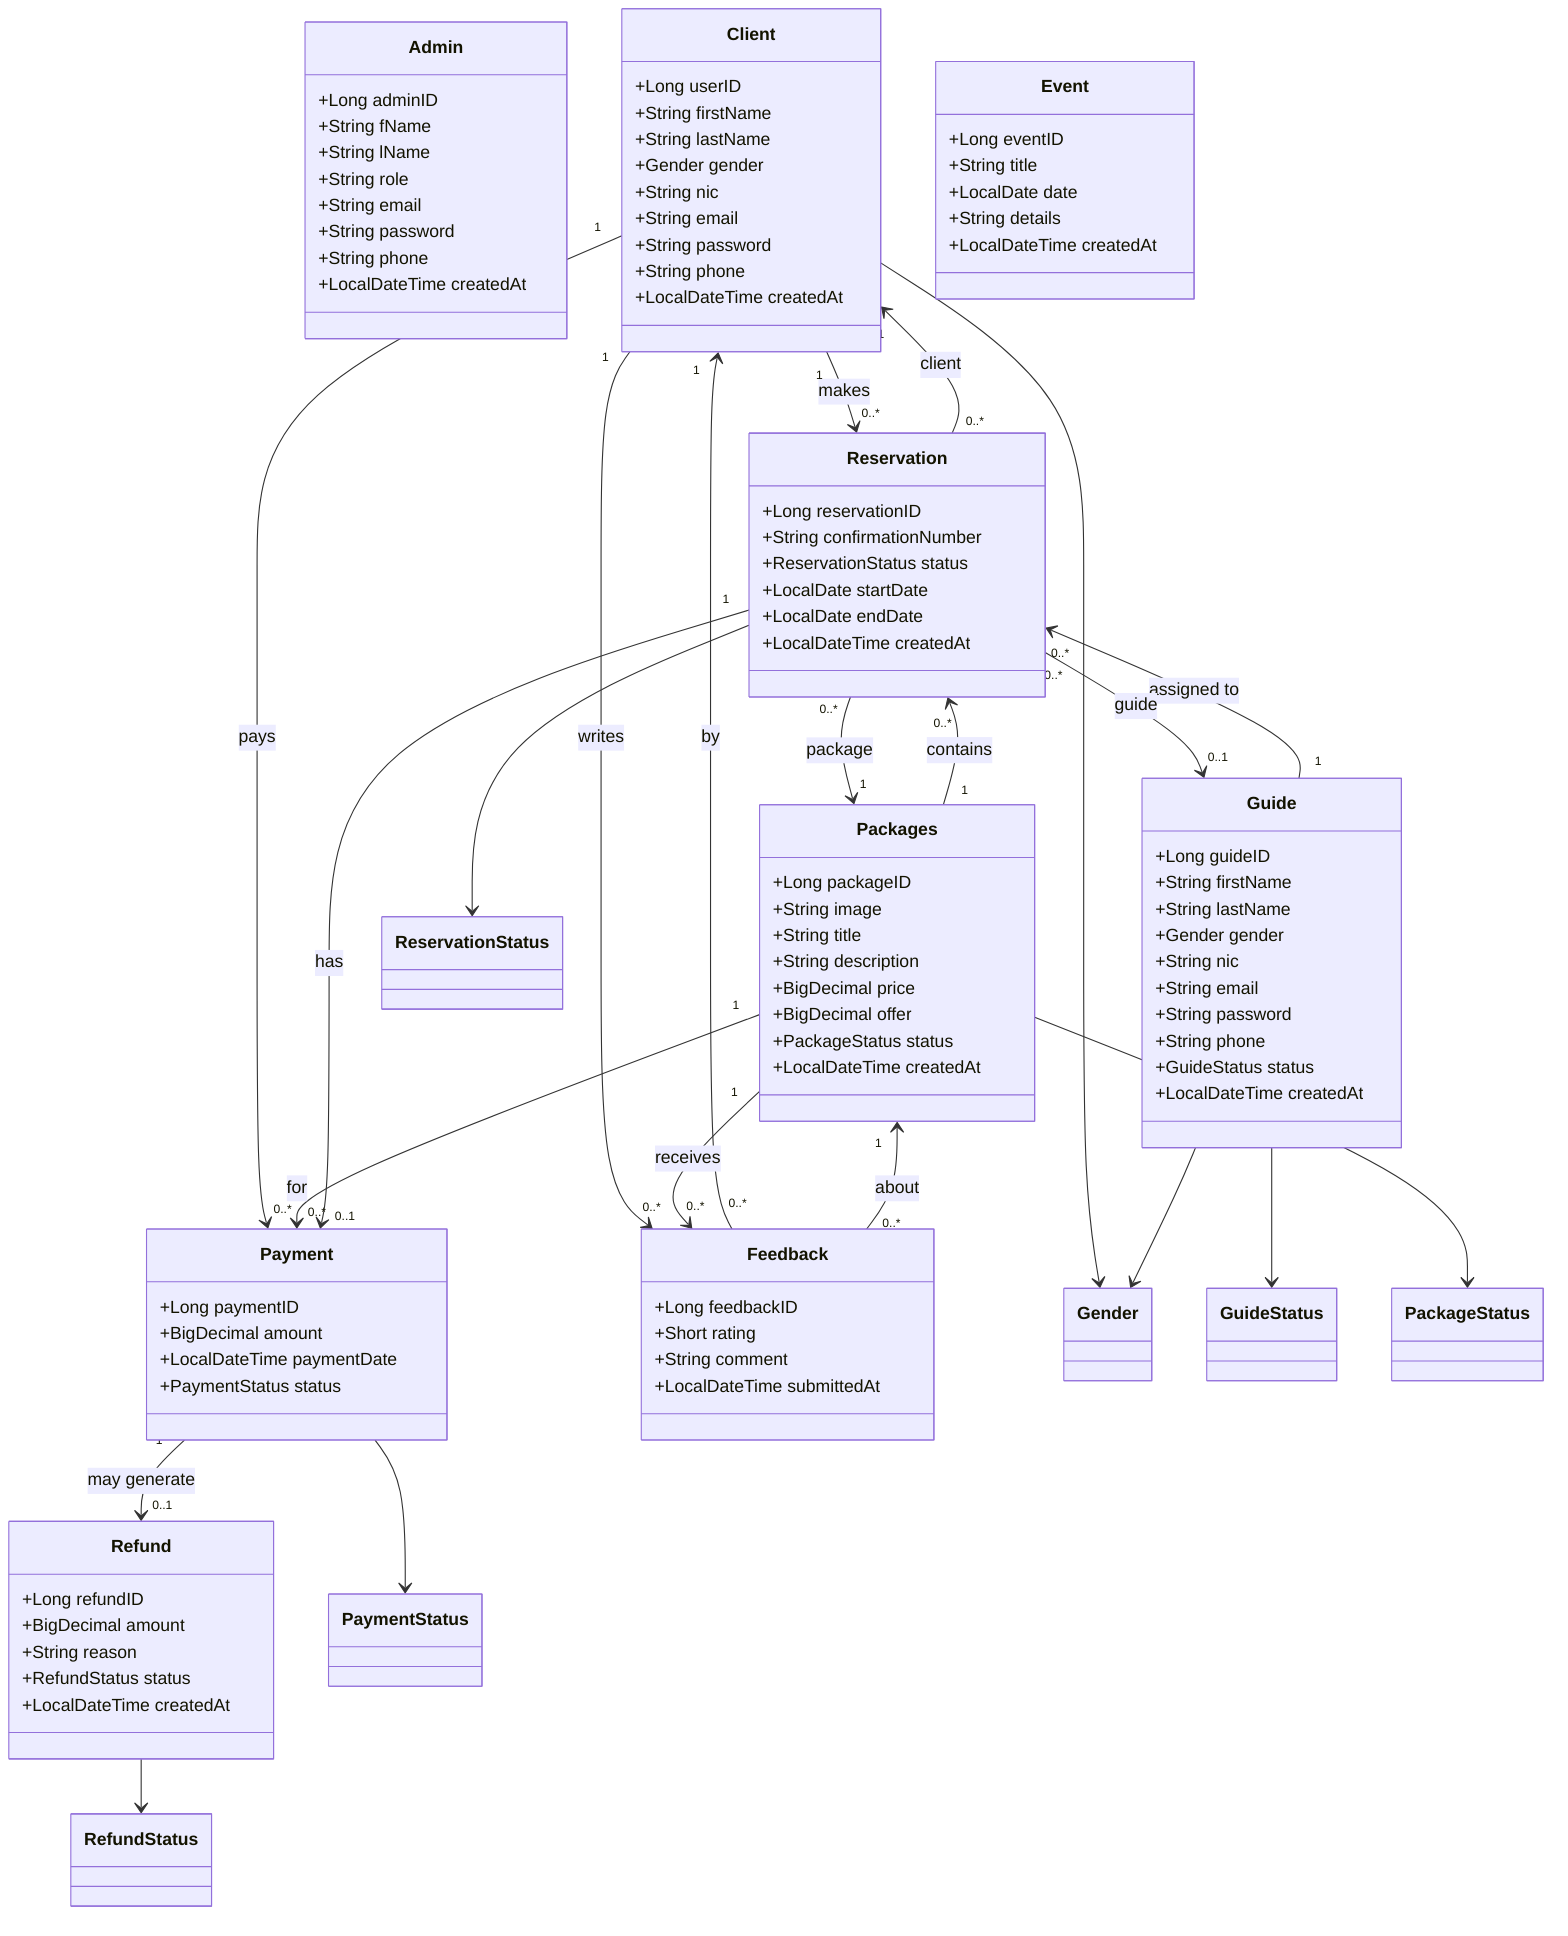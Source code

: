 classDiagram
  class Admin {
    +Long adminID
    +String fName
    +String lName
    +String role
    +String email
    +String password
    +String phone
    +LocalDateTime createdAt
  }

  class Client {
    +Long userID
    +String firstName
    +String lastName
    +Gender gender
    +String nic
    +String email
    +String password
    +String phone
    +LocalDateTime createdAt
  }

  class Guide {
    +Long guideID
    +String firstName
    +String lastName
    +Gender gender
    +String nic
    +String email
    +String password
    +String phone
    +GuideStatus status
    +LocalDateTime createdAt
  }

  class Packages {
    +Long packageID
    +String image
    +String title
    +String description
    +BigDecimal price
    +BigDecimal offer
    +PackageStatus status
    +LocalDateTime createdAt
  }

  class Reservation {
    +Long reservationID
    +String confirmationNumber
    +ReservationStatus status
    +LocalDate startDate
    +LocalDate endDate
    +LocalDateTime createdAt
  }

  class Payment {
    +Long paymentID
    +BigDecimal amount
    +LocalDateTime paymentDate
    +PaymentStatus status
  }

  class Refund {
    +Long refundID
    +BigDecimal amount
    +String reason
    +RefundStatus status
    +LocalDateTime createdAt
  }

  class Feedback {
    +Long feedbackID
    +Short rating
    +String comment
    +LocalDateTime submittedAt
  }

  class Event {
    +Long eventID
    +String title
    +LocalDate date
    +String details
    +LocalDateTime createdAt
  }

  %% Enums (as placeholders)
  class Gender
  class GuideStatus
  class PackageStatus
  class ReservationStatus
  class PaymentStatus
  class RefundStatus

  %% Relationships
  Client "1" --> "0..*" Reservation : makes
  Client "1" --> "0..*" Payment : pays
  Client "1" --> "0..*" Feedback : writes

  Packages "1" --> "0..*" Reservation : contains
  Packages "1" --> "0..*" Payment : for
  Packages "1" --> "0..*" Feedback : receives

  Guide "1" --> "0..*" Reservation : assigned to

  Reservation "1" --> "0..1" Payment : has
  Payment "1" --> "0..1" Refund : may generate

  Feedback "0..*" --> "1" Client : by
  Feedback "0..*" --> "1" Packages : about

  Reservation "0..*" --> "1" Client : client
  Reservation "0..*" --> "1" Packages : package
  Reservation "0..*" --> "0..1" Guide : guide

  %% Enum associations
  Client --> Gender
  Guide --> Gender
  Guide --> GuideStatus
  Packages --> PackageStatus
  Reservation --> ReservationStatus
  Payment --> PaymentStatus
  Refund --> RefundStatus
